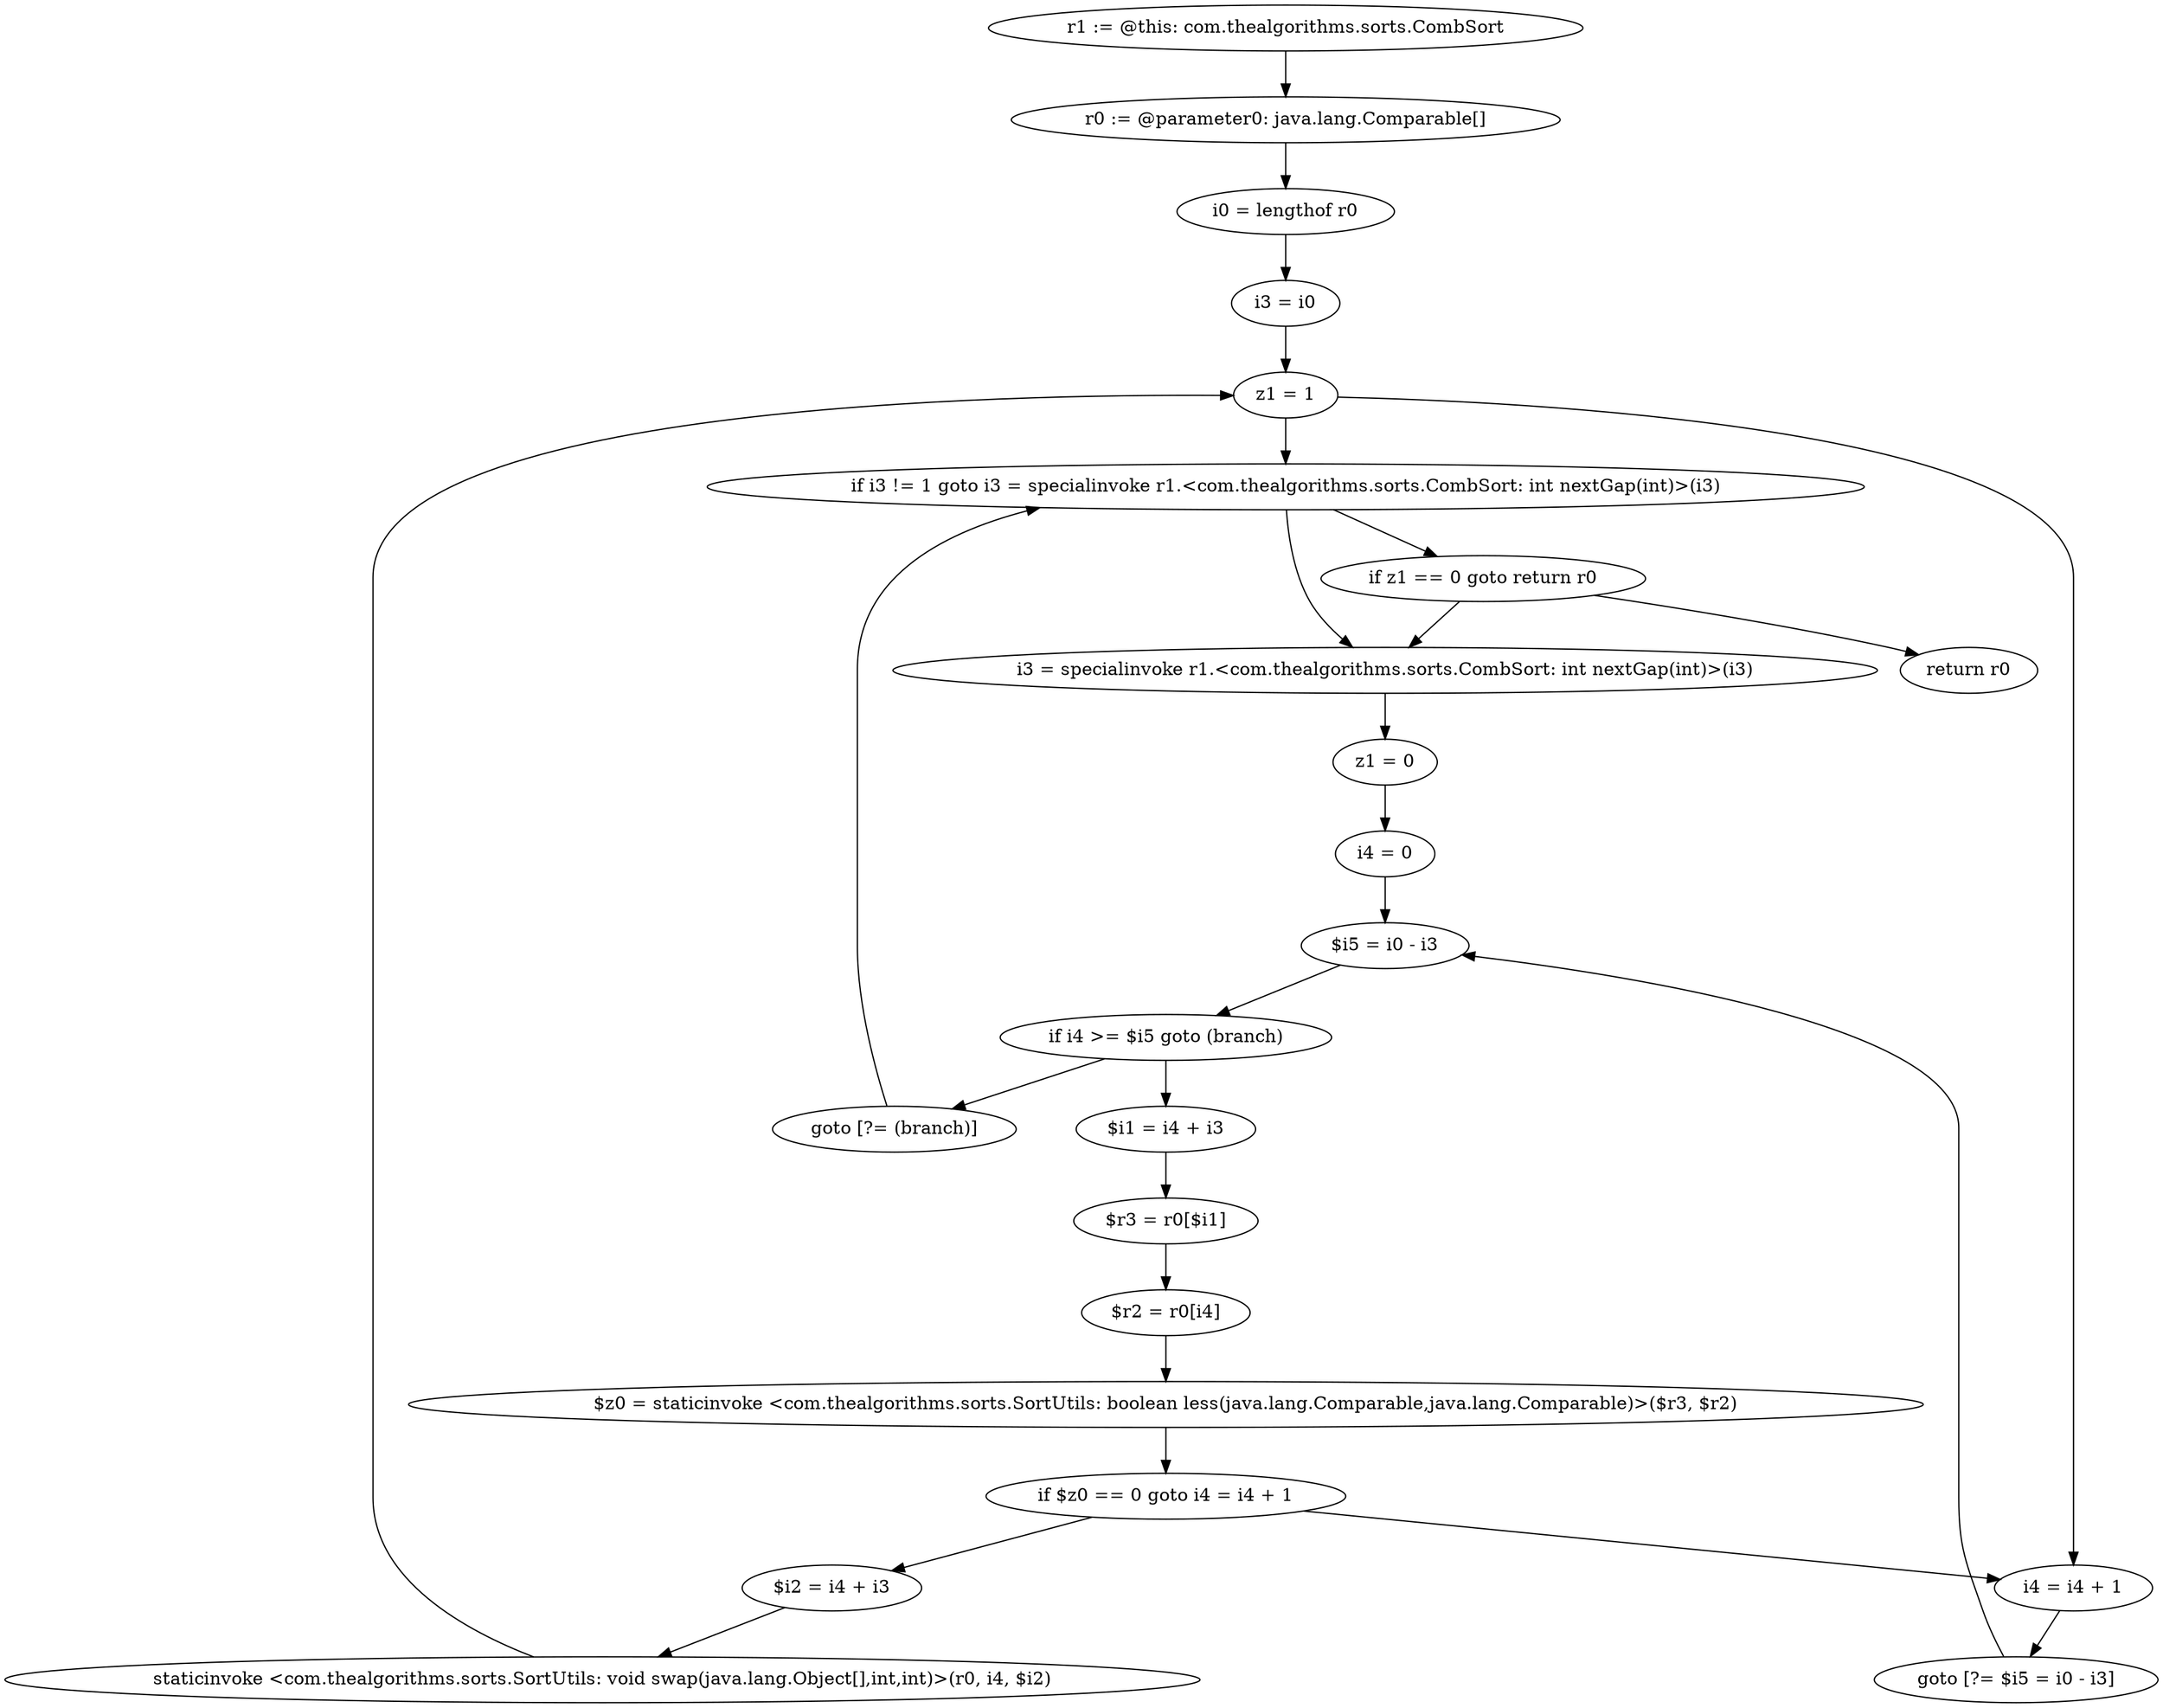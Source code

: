 digraph "unitGraph" {
    "r1 := @this: com.thealgorithms.sorts.CombSort"
    "r0 := @parameter0: java.lang.Comparable[]"
    "i0 = lengthof r0"
    "i3 = i0"
    "z1 = 1"
    "if i3 != 1 goto i3 = specialinvoke r1.<com.thealgorithms.sorts.CombSort: int nextGap(int)>(i3)"
    "if z1 == 0 goto return r0"
    "i3 = specialinvoke r1.<com.thealgorithms.sorts.CombSort: int nextGap(int)>(i3)"
    "z1 = 0"
    "i4 = 0"
    "$i5 = i0 - i3"
    "if i4 >= $i5 goto (branch)"
    "$i1 = i4 + i3"
    "$r3 = r0[$i1]"
    "$r2 = r0[i4]"
    "$z0 = staticinvoke <com.thealgorithms.sorts.SortUtils: boolean less(java.lang.Comparable,java.lang.Comparable)>($r3, $r2)"
    "if $z0 == 0 goto i4 = i4 + 1"
    "$i2 = i4 + i3"
    "staticinvoke <com.thealgorithms.sorts.SortUtils: void swap(java.lang.Object[],int,int)>(r0, i4, $i2)"
    "i4 = i4 + 1"
    "goto [?= $i5 = i0 - i3]"
    "goto [?= (branch)]"
    "return r0"
    "r1 := @this: com.thealgorithms.sorts.CombSort"->"r0 := @parameter0: java.lang.Comparable[]";
    "r0 := @parameter0: java.lang.Comparable[]"->"i0 = lengthof r0";
    "i0 = lengthof r0"->"i3 = i0";
    "i3 = i0"->"z1 = 1";
    "z1 = 1"->"if i3 != 1 goto i3 = specialinvoke r1.<com.thealgorithms.sorts.CombSort: int nextGap(int)>(i3)";
    "if i3 != 1 goto i3 = specialinvoke r1.<com.thealgorithms.sorts.CombSort: int nextGap(int)>(i3)"->"if z1 == 0 goto return r0";
    "if i3 != 1 goto i3 = specialinvoke r1.<com.thealgorithms.sorts.CombSort: int nextGap(int)>(i3)"->"i3 = specialinvoke r1.<com.thealgorithms.sorts.CombSort: int nextGap(int)>(i3)";
    "if z1 == 0 goto return r0"->"i3 = specialinvoke r1.<com.thealgorithms.sorts.CombSort: int nextGap(int)>(i3)";
    "if z1 == 0 goto return r0"->"return r0";
    "i3 = specialinvoke r1.<com.thealgorithms.sorts.CombSort: int nextGap(int)>(i3)"->"z1 = 0";
    "z1 = 0"->"i4 = 0";
    "i4 = 0"->"$i5 = i0 - i3";
    "$i5 = i0 - i3"->"if i4 >= $i5 goto (branch)";
    "if i4 >= $i5 goto (branch)"->"$i1 = i4 + i3";
    "if i4 >= $i5 goto (branch)"->"goto [?= (branch)]";
    "$i1 = i4 + i3"->"$r3 = r0[$i1]";
    "$r3 = r0[$i1]"->"$r2 = r0[i4]";
    "$r2 = r0[i4]"->"$z0 = staticinvoke <com.thealgorithms.sorts.SortUtils: boolean less(java.lang.Comparable,java.lang.Comparable)>($r3, $r2)";
    "$z0 = staticinvoke <com.thealgorithms.sorts.SortUtils: boolean less(java.lang.Comparable,java.lang.Comparable)>($r3, $r2)"->"if $z0 == 0 goto i4 = i4 + 1";
    "if $z0 == 0 goto i4 = i4 + 1"->"$i2 = i4 + i3";
    "if $z0 == 0 goto i4 = i4 + 1"->"i4 = i4 + 1";
    "$i2 = i4 + i3"->"staticinvoke <com.thealgorithms.sorts.SortUtils: void swap(java.lang.Object[],int,int)>(r0, i4, $i2)";
    "staticinvoke <com.thealgorithms.sorts.SortUtils: void swap(java.lang.Object[],int,int)>(r0, i4, $i2)"->"z1 = 1";
    "z1 = 1"->"i4 = i4 + 1";
    "i4 = i4 + 1"->"goto [?= $i5 = i0 - i3]";
    "goto [?= $i5 = i0 - i3]"->"$i5 = i0 - i3";
    "goto [?= (branch)]"->"if i3 != 1 goto i3 = specialinvoke r1.<com.thealgorithms.sorts.CombSort: int nextGap(int)>(i3)";
}
